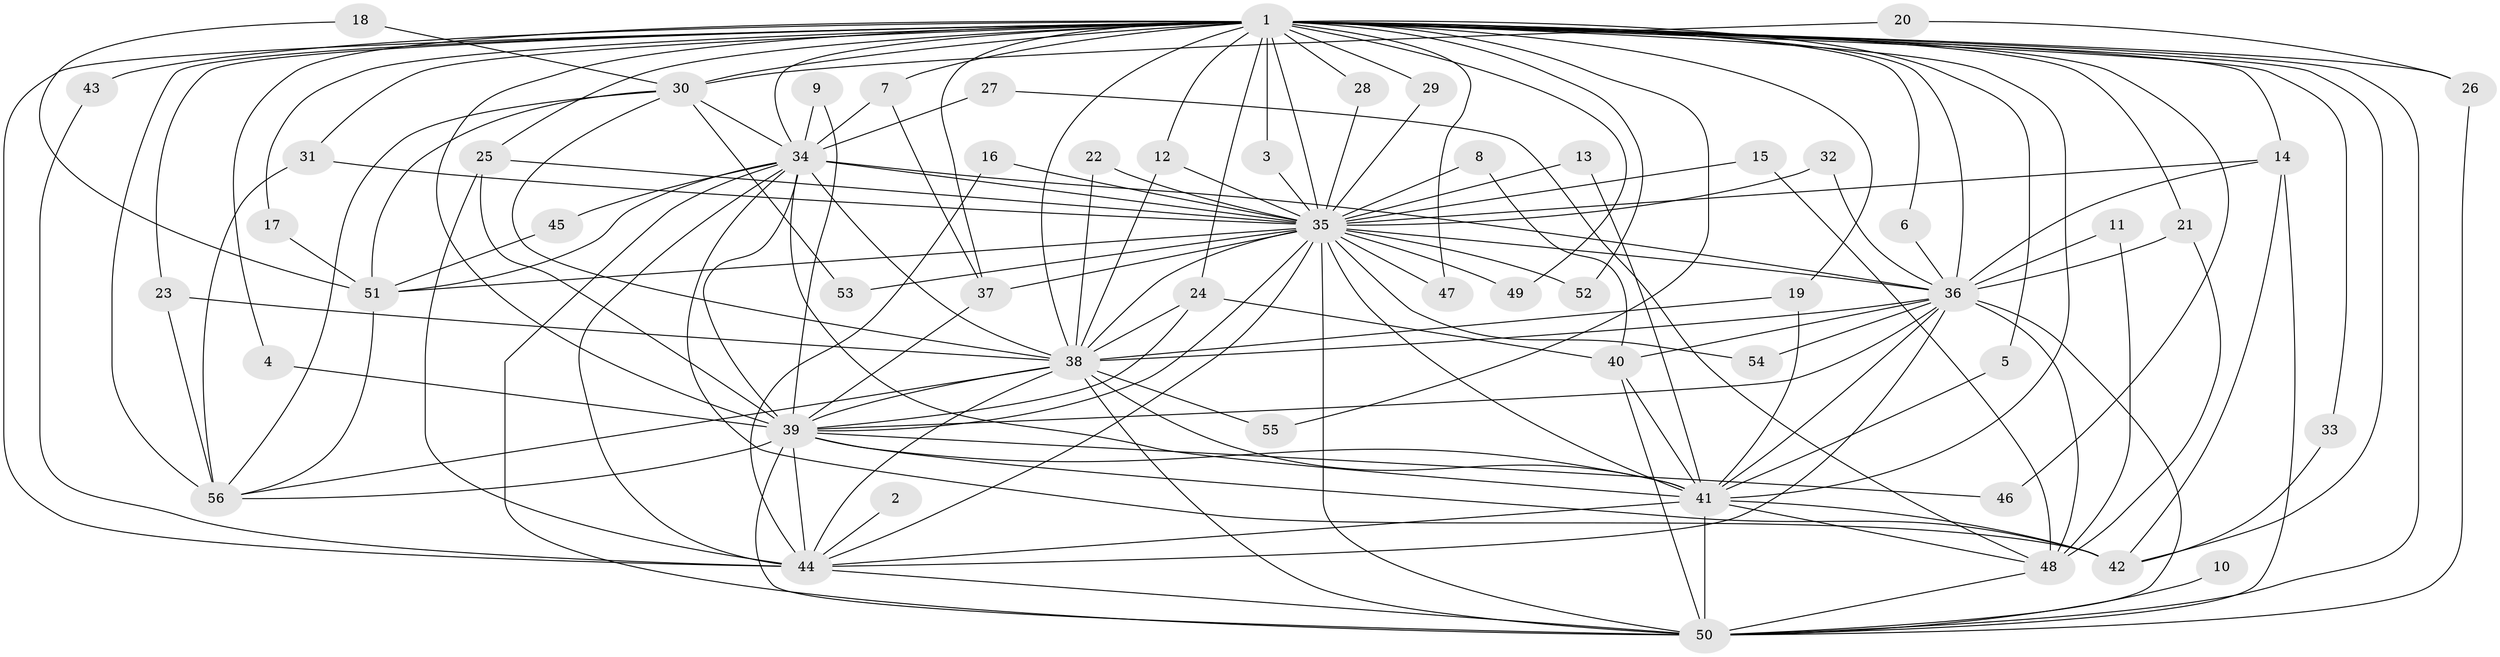 // original degree distribution, {29: 0.018691588785046728, 19: 0.037383177570093455, 18: 0.009345794392523364, 16: 0.018691588785046728, 33: 0.009345794392523364, 3: 0.19626168224299065, 8: 0.018691588785046728, 5: 0.04672897196261682, 6: 0.018691588785046728, 2: 0.5887850467289719, 4: 0.028037383177570093, 7: 0.009345794392523364}
// Generated by graph-tools (version 1.1) at 2025/25/03/09/25 03:25:38]
// undirected, 56 vertices, 151 edges
graph export_dot {
graph [start="1"]
  node [color=gray90,style=filled];
  1;
  2;
  3;
  4;
  5;
  6;
  7;
  8;
  9;
  10;
  11;
  12;
  13;
  14;
  15;
  16;
  17;
  18;
  19;
  20;
  21;
  22;
  23;
  24;
  25;
  26;
  27;
  28;
  29;
  30;
  31;
  32;
  33;
  34;
  35;
  36;
  37;
  38;
  39;
  40;
  41;
  42;
  43;
  44;
  45;
  46;
  47;
  48;
  49;
  50;
  51;
  52;
  53;
  54;
  55;
  56;
  1 -- 3 [weight=1.0];
  1 -- 4 [weight=1.0];
  1 -- 5 [weight=1.0];
  1 -- 6 [weight=1.0];
  1 -- 7 [weight=2.0];
  1 -- 12 [weight=2.0];
  1 -- 14 [weight=1.0];
  1 -- 17 [weight=1.0];
  1 -- 19 [weight=1.0];
  1 -- 21 [weight=1.0];
  1 -- 23 [weight=1.0];
  1 -- 24 [weight=2.0];
  1 -- 25 [weight=1.0];
  1 -- 26 [weight=3.0];
  1 -- 28 [weight=1.0];
  1 -- 29 [weight=1.0];
  1 -- 30 [weight=2.0];
  1 -- 31 [weight=1.0];
  1 -- 33 [weight=1.0];
  1 -- 34 [weight=2.0];
  1 -- 35 [weight=3.0];
  1 -- 36 [weight=3.0];
  1 -- 37 [weight=1.0];
  1 -- 38 [weight=2.0];
  1 -- 39 [weight=2.0];
  1 -- 41 [weight=2.0];
  1 -- 42 [weight=1.0];
  1 -- 43 [weight=2.0];
  1 -- 44 [weight=4.0];
  1 -- 46 [weight=1.0];
  1 -- 47 [weight=1.0];
  1 -- 49 [weight=1.0];
  1 -- 50 [weight=3.0];
  1 -- 52 [weight=1.0];
  1 -- 55 [weight=2.0];
  1 -- 56 [weight=3.0];
  2 -- 44 [weight=1.0];
  3 -- 35 [weight=1.0];
  4 -- 39 [weight=1.0];
  5 -- 41 [weight=1.0];
  6 -- 36 [weight=1.0];
  7 -- 34 [weight=1.0];
  7 -- 37 [weight=1.0];
  8 -- 35 [weight=1.0];
  8 -- 40 [weight=1.0];
  9 -- 34 [weight=1.0];
  9 -- 39 [weight=1.0];
  10 -- 50 [weight=1.0];
  11 -- 36 [weight=1.0];
  11 -- 48 [weight=1.0];
  12 -- 35 [weight=1.0];
  12 -- 38 [weight=2.0];
  13 -- 35 [weight=1.0];
  13 -- 41 [weight=1.0];
  14 -- 35 [weight=1.0];
  14 -- 36 [weight=1.0];
  14 -- 42 [weight=1.0];
  14 -- 50 [weight=1.0];
  15 -- 35 [weight=1.0];
  15 -- 48 [weight=1.0];
  16 -- 35 [weight=1.0];
  16 -- 44 [weight=1.0];
  17 -- 51 [weight=1.0];
  18 -- 30 [weight=1.0];
  18 -- 51 [weight=1.0];
  19 -- 38 [weight=1.0];
  19 -- 41 [weight=1.0];
  20 -- 26 [weight=1.0];
  20 -- 30 [weight=1.0];
  21 -- 36 [weight=1.0];
  21 -- 48 [weight=1.0];
  22 -- 35 [weight=1.0];
  22 -- 38 [weight=1.0];
  23 -- 38 [weight=1.0];
  23 -- 56 [weight=1.0];
  24 -- 38 [weight=1.0];
  24 -- 39 [weight=1.0];
  24 -- 40 [weight=1.0];
  25 -- 35 [weight=1.0];
  25 -- 39 [weight=1.0];
  25 -- 44 [weight=1.0];
  26 -- 50 [weight=1.0];
  27 -- 34 [weight=1.0];
  27 -- 48 [weight=1.0];
  28 -- 35 [weight=1.0];
  29 -- 35 [weight=1.0];
  30 -- 34 [weight=1.0];
  30 -- 38 [weight=1.0];
  30 -- 51 [weight=1.0];
  30 -- 53 [weight=1.0];
  30 -- 56 [weight=1.0];
  31 -- 35 [weight=1.0];
  31 -- 56 [weight=1.0];
  32 -- 35 [weight=1.0];
  32 -- 36 [weight=1.0];
  33 -- 42 [weight=1.0];
  34 -- 35 [weight=2.0];
  34 -- 36 [weight=1.0];
  34 -- 38 [weight=2.0];
  34 -- 39 [weight=1.0];
  34 -- 41 [weight=1.0];
  34 -- 42 [weight=1.0];
  34 -- 44 [weight=1.0];
  34 -- 45 [weight=1.0];
  34 -- 50 [weight=1.0];
  34 -- 51 [weight=1.0];
  35 -- 36 [weight=1.0];
  35 -- 37 [weight=1.0];
  35 -- 38 [weight=1.0];
  35 -- 39 [weight=1.0];
  35 -- 41 [weight=3.0];
  35 -- 44 [weight=1.0];
  35 -- 47 [weight=1.0];
  35 -- 49 [weight=1.0];
  35 -- 50 [weight=2.0];
  35 -- 51 [weight=1.0];
  35 -- 52 [weight=1.0];
  35 -- 53 [weight=1.0];
  35 -- 54 [weight=1.0];
  36 -- 38 [weight=1.0];
  36 -- 39 [weight=1.0];
  36 -- 40 [weight=1.0];
  36 -- 41 [weight=1.0];
  36 -- 44 [weight=2.0];
  36 -- 48 [weight=1.0];
  36 -- 50 [weight=1.0];
  36 -- 54 [weight=1.0];
  37 -- 39 [weight=1.0];
  38 -- 39 [weight=1.0];
  38 -- 41 [weight=1.0];
  38 -- 44 [weight=1.0];
  38 -- 50 [weight=1.0];
  38 -- 55 [weight=1.0];
  38 -- 56 [weight=1.0];
  39 -- 41 [weight=1.0];
  39 -- 42 [weight=1.0];
  39 -- 44 [weight=1.0];
  39 -- 46 [weight=1.0];
  39 -- 50 [weight=1.0];
  39 -- 56 [weight=1.0];
  40 -- 41 [weight=1.0];
  40 -- 50 [weight=1.0];
  41 -- 42 [weight=1.0];
  41 -- 44 [weight=1.0];
  41 -- 48 [weight=1.0];
  41 -- 50 [weight=3.0];
  43 -- 44 [weight=1.0];
  44 -- 50 [weight=1.0];
  45 -- 51 [weight=1.0];
  48 -- 50 [weight=1.0];
  51 -- 56 [weight=1.0];
}
